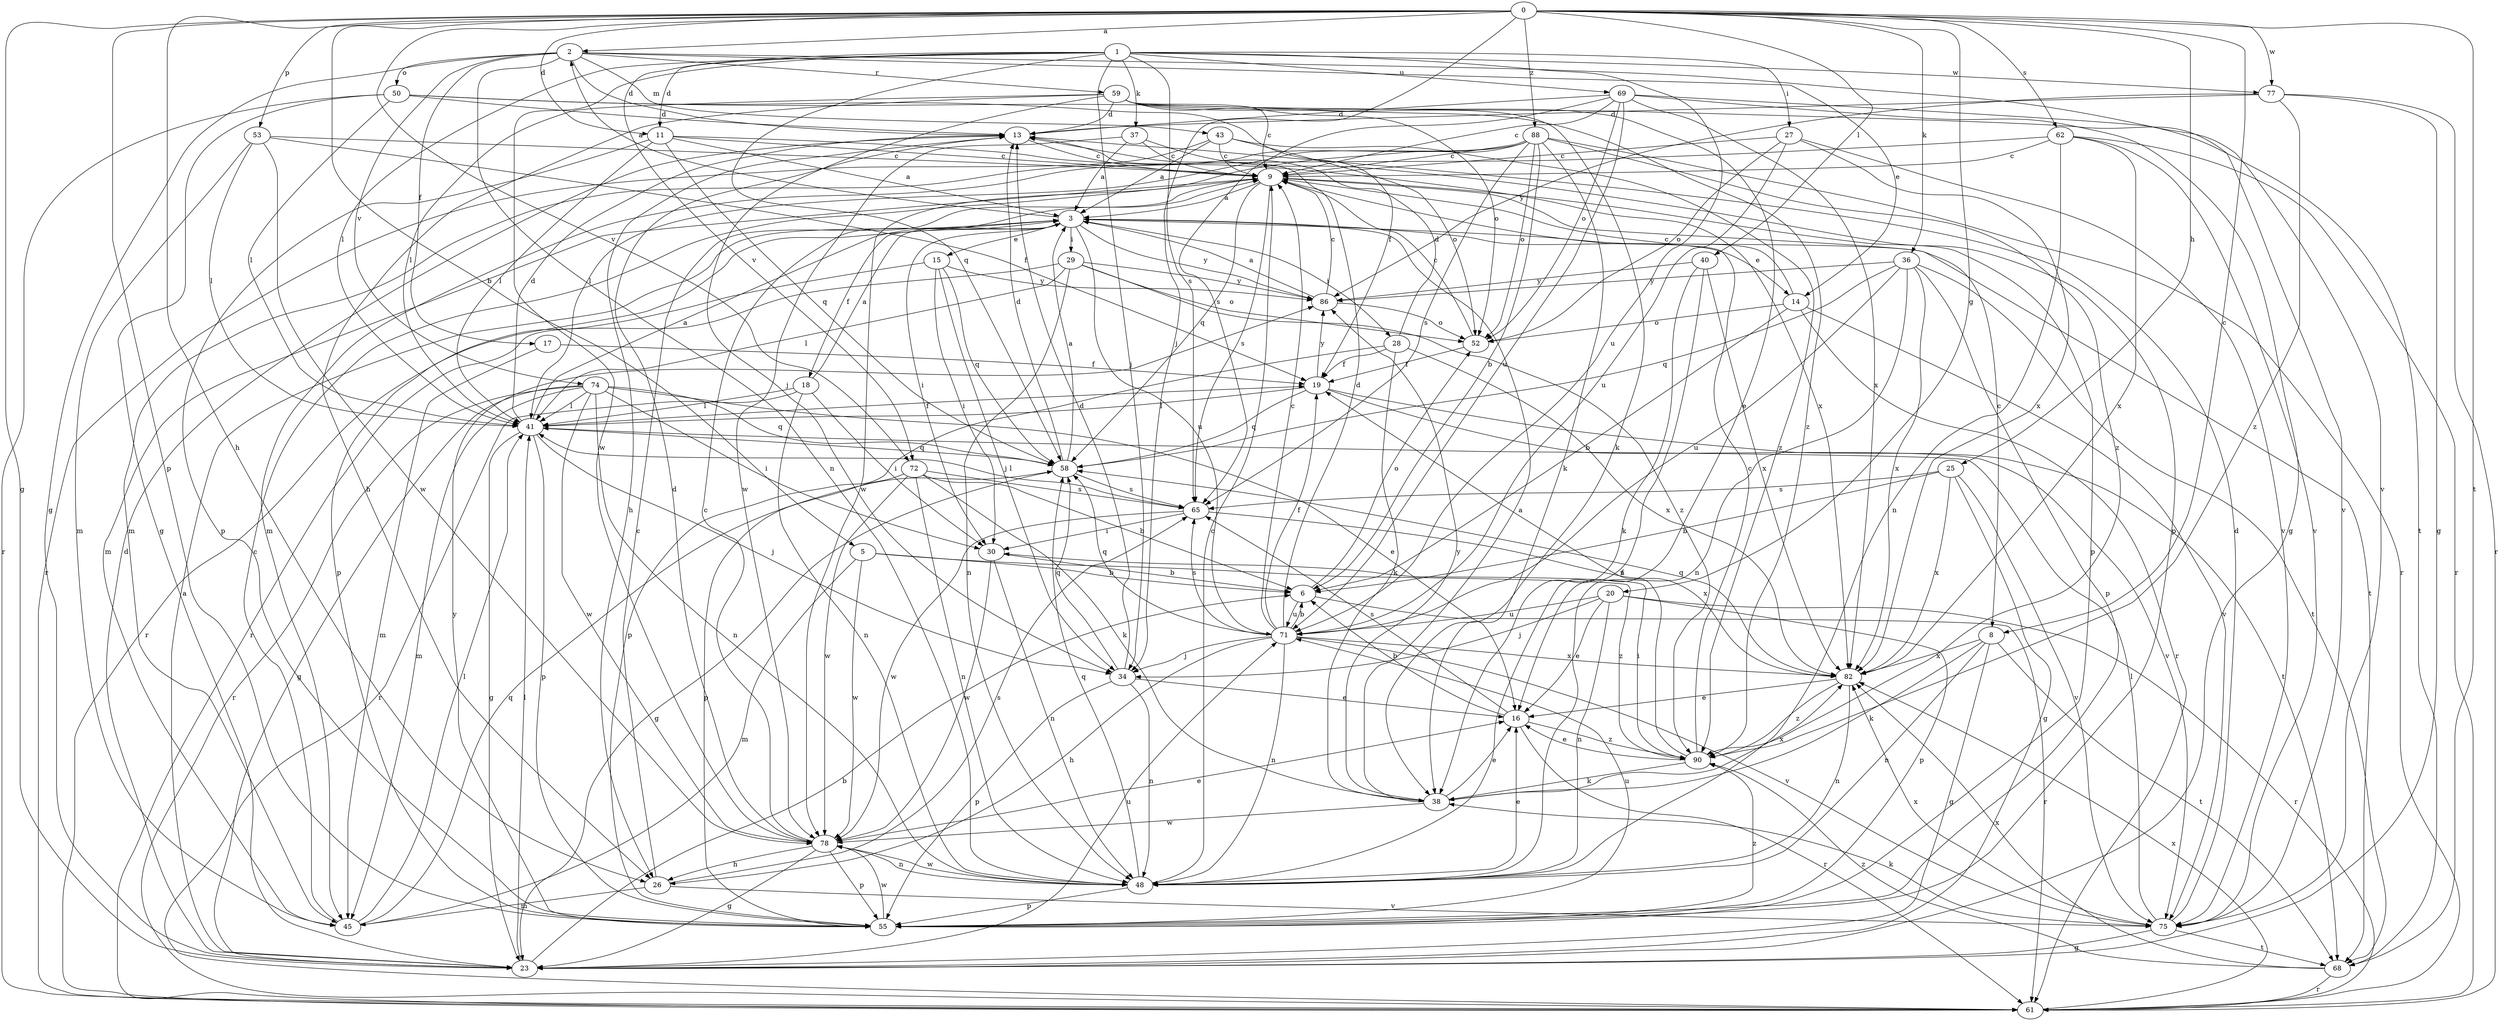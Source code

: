strict digraph  {
0;
1;
2;
3;
5;
6;
8;
9;
11;
13;
14;
15;
16;
17;
18;
19;
20;
23;
25;
26;
27;
28;
29;
30;
34;
36;
37;
38;
40;
41;
43;
45;
48;
50;
52;
53;
55;
58;
59;
61;
62;
65;
68;
69;
71;
72;
74;
75;
77;
78;
82;
86;
88;
90;
0 -> 2  [label=a];
0 -> 5  [label=b];
0 -> 8  [label=c];
0 -> 11  [label=d];
0 -> 20  [label=g];
0 -> 23  [label=g];
0 -> 25  [label=h];
0 -> 26  [label=h];
0 -> 34  [label=j];
0 -> 36  [label=k];
0 -> 40  [label=l];
0 -> 53  [label=p];
0 -> 55  [label=p];
0 -> 62  [label=s];
0 -> 68  [label=t];
0 -> 72  [label=v];
0 -> 77  [label=w];
0 -> 88  [label=z];
1 -> 11  [label=d];
1 -> 27  [label=i];
1 -> 34  [label=j];
1 -> 37  [label=k];
1 -> 41  [label=l];
1 -> 58  [label=q];
1 -> 65  [label=s];
1 -> 69  [label=u];
1 -> 71  [label=u];
1 -> 72  [label=v];
1 -> 77  [label=w];
1 -> 78  [label=w];
2 -> 13  [label=d];
2 -> 14  [label=e];
2 -> 17  [label=f];
2 -> 23  [label=g];
2 -> 43  [label=m];
2 -> 48  [label=n];
2 -> 50  [label=o];
2 -> 59  [label=r];
2 -> 74  [label=v];
2 -> 75  [label=v];
3 -> 2  [label=a];
3 -> 14  [label=e];
3 -> 15  [label=e];
3 -> 18  [label=f];
3 -> 28  [label=i];
3 -> 29  [label=i];
3 -> 30  [label=i];
3 -> 55  [label=p];
3 -> 68  [label=t];
3 -> 71  [label=u];
3 -> 86  [label=y];
5 -> 6  [label=b];
5 -> 45  [label=m];
5 -> 78  [label=w];
5 -> 90  [label=z];
6 -> 52  [label=o];
6 -> 61  [label=r];
6 -> 71  [label=u];
8 -> 23  [label=g];
8 -> 38  [label=k];
8 -> 48  [label=n];
8 -> 68  [label=t];
8 -> 82  [label=x];
9 -> 3  [label=a];
9 -> 8  [label=c];
9 -> 45  [label=m];
9 -> 55  [label=p];
9 -> 58  [label=q];
9 -> 65  [label=s];
11 -> 3  [label=a];
11 -> 9  [label=c];
11 -> 41  [label=l];
11 -> 55  [label=p];
11 -> 58  [label=q];
11 -> 82  [label=x];
13 -> 9  [label=c];
13 -> 26  [label=h];
14 -> 6  [label=b];
14 -> 9  [label=c];
14 -> 52  [label=o];
14 -> 61  [label=r];
14 -> 75  [label=v];
15 -> 30  [label=i];
15 -> 34  [label=j];
15 -> 58  [label=q];
15 -> 61  [label=r];
15 -> 86  [label=y];
16 -> 6  [label=b];
16 -> 61  [label=r];
16 -> 65  [label=s];
16 -> 90  [label=z];
17 -> 19  [label=f];
17 -> 45  [label=m];
18 -> 3  [label=a];
18 -> 30  [label=i];
18 -> 41  [label=l];
18 -> 48  [label=n];
18 -> 61  [label=r];
19 -> 41  [label=l];
19 -> 58  [label=q];
19 -> 68  [label=t];
19 -> 75  [label=v];
19 -> 86  [label=y];
20 -> 16  [label=e];
20 -> 34  [label=j];
20 -> 48  [label=n];
20 -> 55  [label=p];
20 -> 61  [label=r];
20 -> 71  [label=u];
23 -> 3  [label=a];
23 -> 6  [label=b];
23 -> 13  [label=d];
23 -> 41  [label=l];
23 -> 71  [label=u];
25 -> 6  [label=b];
25 -> 23  [label=g];
25 -> 65  [label=s];
25 -> 75  [label=v];
25 -> 82  [label=x];
26 -> 9  [label=c];
26 -> 45  [label=m];
26 -> 65  [label=s];
26 -> 75  [label=v];
27 -> 9  [label=c];
27 -> 52  [label=o];
27 -> 71  [label=u];
27 -> 75  [label=v];
27 -> 82  [label=x];
28 -> 13  [label=d];
28 -> 19  [label=f];
28 -> 38  [label=k];
28 -> 55  [label=p];
28 -> 82  [label=x];
29 -> 41  [label=l];
29 -> 48  [label=n];
29 -> 52  [label=o];
29 -> 61  [label=r];
29 -> 86  [label=y];
29 -> 90  [label=z];
30 -> 6  [label=b];
30 -> 48  [label=n];
30 -> 78  [label=w];
34 -> 13  [label=d];
34 -> 16  [label=e];
34 -> 48  [label=n];
34 -> 55  [label=p];
34 -> 58  [label=q];
36 -> 48  [label=n];
36 -> 55  [label=p];
36 -> 58  [label=q];
36 -> 68  [label=t];
36 -> 71  [label=u];
36 -> 82  [label=x];
36 -> 86  [label=y];
37 -> 3  [label=a];
37 -> 9  [label=c];
37 -> 55  [label=p];
37 -> 78  [label=w];
38 -> 3  [label=a];
38 -> 16  [label=e];
38 -> 78  [label=w];
38 -> 82  [label=x];
38 -> 86  [label=y];
40 -> 38  [label=k];
40 -> 48  [label=n];
40 -> 82  [label=x];
40 -> 86  [label=y];
41 -> 3  [label=a];
41 -> 13  [label=d];
41 -> 19  [label=f];
41 -> 23  [label=g];
41 -> 34  [label=j];
41 -> 55  [label=p];
41 -> 58  [label=q];
43 -> 3  [label=a];
43 -> 9  [label=c];
43 -> 52  [label=o];
43 -> 61  [label=r];
43 -> 90  [label=z];
45 -> 9  [label=c];
45 -> 41  [label=l];
45 -> 58  [label=q];
48 -> 9  [label=c];
48 -> 16  [label=e];
48 -> 55  [label=p];
48 -> 58  [label=q];
48 -> 78  [label=w];
50 -> 13  [label=d];
50 -> 19  [label=f];
50 -> 23  [label=g];
50 -> 41  [label=l];
50 -> 61  [label=r];
50 -> 90  [label=z];
52 -> 9  [label=c];
52 -> 19  [label=f];
53 -> 9  [label=c];
53 -> 19  [label=f];
53 -> 41  [label=l];
53 -> 45  [label=m];
53 -> 78  [label=w];
55 -> 71  [label=u];
55 -> 78  [label=w];
55 -> 86  [label=y];
55 -> 90  [label=z];
58 -> 3  [label=a];
58 -> 13  [label=d];
58 -> 23  [label=g];
58 -> 65  [label=s];
59 -> 9  [label=c];
59 -> 13  [label=d];
59 -> 16  [label=e];
59 -> 26  [label=h];
59 -> 34  [label=j];
59 -> 38  [label=k];
59 -> 41  [label=l];
59 -> 52  [label=o];
59 -> 75  [label=v];
61 -> 82  [label=x];
62 -> 9  [label=c];
62 -> 45  [label=m];
62 -> 48  [label=n];
62 -> 61  [label=r];
62 -> 75  [label=v];
62 -> 82  [label=x];
65 -> 30  [label=i];
65 -> 41  [label=l];
65 -> 78  [label=w];
65 -> 82  [label=x];
68 -> 61  [label=r];
68 -> 82  [label=x];
68 -> 90  [label=z];
69 -> 9  [label=c];
69 -> 13  [label=d];
69 -> 23  [label=g];
69 -> 52  [label=o];
69 -> 65  [label=s];
69 -> 68  [label=t];
69 -> 71  [label=u];
69 -> 82  [label=x];
71 -> 6  [label=b];
71 -> 9  [label=c];
71 -> 13  [label=d];
71 -> 19  [label=f];
71 -> 26  [label=h];
71 -> 34  [label=j];
71 -> 48  [label=n];
71 -> 58  [label=q];
71 -> 65  [label=s];
71 -> 75  [label=v];
71 -> 82  [label=x];
72 -> 6  [label=b];
72 -> 38  [label=k];
72 -> 48  [label=n];
72 -> 55  [label=p];
72 -> 65  [label=s];
72 -> 78  [label=w];
74 -> 16  [label=e];
74 -> 23  [label=g];
74 -> 30  [label=i];
74 -> 41  [label=l];
74 -> 45  [label=m];
74 -> 48  [label=n];
74 -> 58  [label=q];
74 -> 61  [label=r];
74 -> 78  [label=w];
75 -> 13  [label=d];
75 -> 23  [label=g];
75 -> 38  [label=k];
75 -> 41  [label=l];
75 -> 68  [label=t];
75 -> 82  [label=x];
77 -> 13  [label=d];
77 -> 23  [label=g];
77 -> 61  [label=r];
77 -> 86  [label=y];
77 -> 90  [label=z];
78 -> 9  [label=c];
78 -> 13  [label=d];
78 -> 16  [label=e];
78 -> 23  [label=g];
78 -> 26  [label=h];
78 -> 48  [label=n];
78 -> 55  [label=p];
82 -> 16  [label=e];
82 -> 48  [label=n];
82 -> 58  [label=q];
82 -> 90  [label=z];
86 -> 3  [label=a];
86 -> 9  [label=c];
86 -> 52  [label=o];
88 -> 6  [label=b];
88 -> 9  [label=c];
88 -> 38  [label=k];
88 -> 41  [label=l];
88 -> 45  [label=m];
88 -> 52  [label=o];
88 -> 61  [label=r];
88 -> 65  [label=s];
88 -> 78  [label=w];
88 -> 90  [label=z];
90 -> 9  [label=c];
90 -> 16  [label=e];
90 -> 19  [label=f];
90 -> 30  [label=i];
90 -> 38  [label=k];
}
